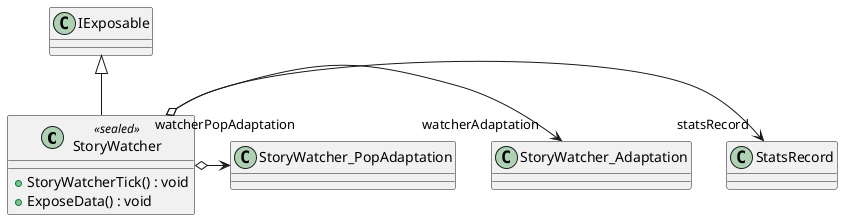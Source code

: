 @startuml
class StoryWatcher <<sealed>> {
    + StoryWatcherTick() : void
    + ExposeData() : void
}
IExposable <|-- StoryWatcher
StoryWatcher o-> "statsRecord" StatsRecord
StoryWatcher o-> "watcherAdaptation" StoryWatcher_Adaptation
StoryWatcher o-> "watcherPopAdaptation" StoryWatcher_PopAdaptation
@enduml
